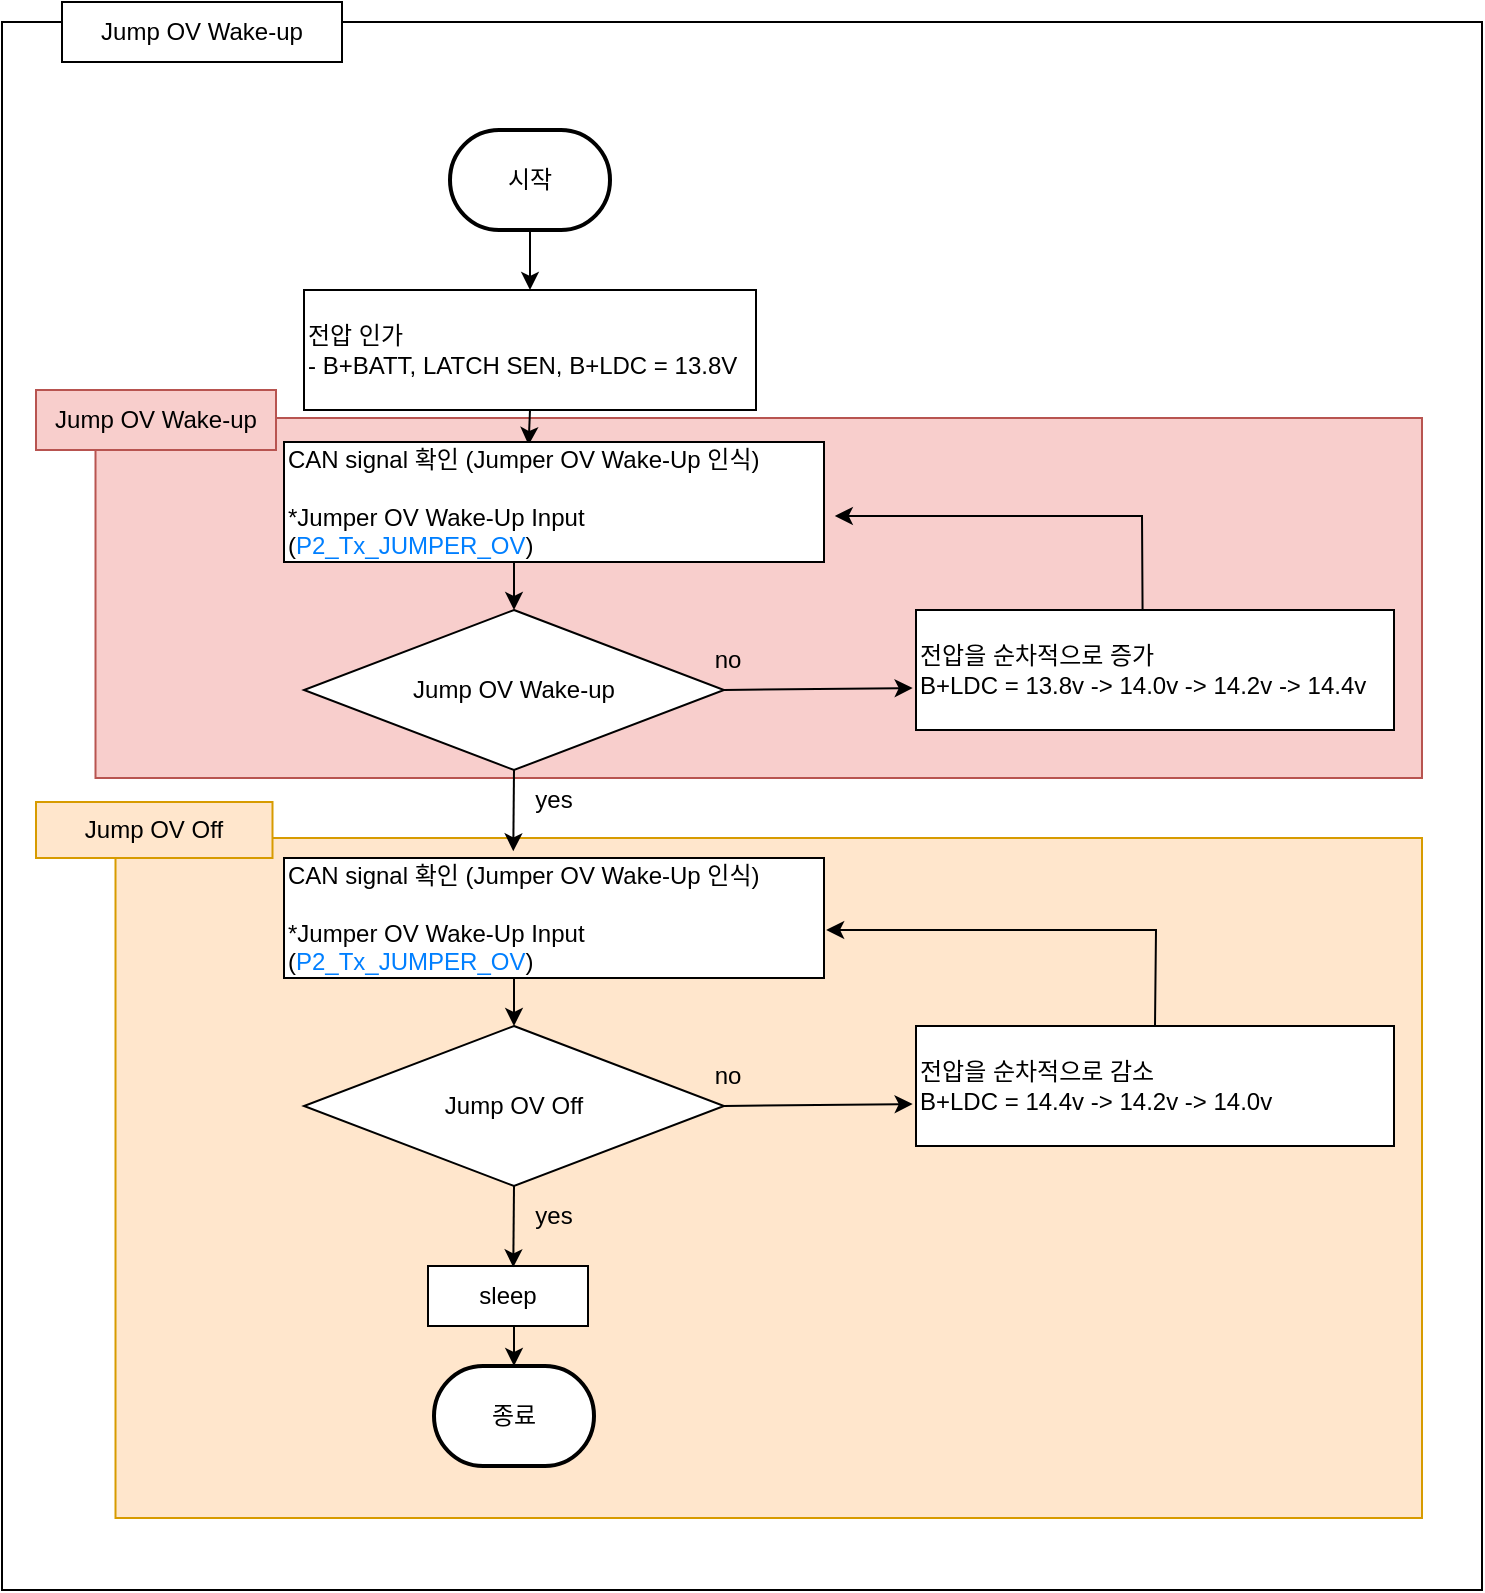 <mxfile version="22.1.21" type="github">
  <diagram name="페이지-1" id="fEnY4iOkhv4XJhf2eD4B">
    <mxGraphModel dx="1647" dy="-150" grid="1" gridSize="10" guides="1" tooltips="1" connect="1" arrows="1" fold="1" page="1" pageScale="1" pageWidth="827" pageHeight="1169" math="0" shadow="0">
      <root>
        <mxCell id="0" />
        <mxCell id="1" parent="0" />
        <mxCell id="4ckRqdpDPiqs74uObfjG-1" value="" style="rounded=0;whiteSpace=wrap;html=1;" parent="1" vertex="1">
          <mxGeometry x="40" y="1206" width="740" height="784" as="geometry" />
        </mxCell>
        <mxCell id="4ckRqdpDPiqs74uObfjG-11" value="Jump OV Wake-up" style="rounded=0;whiteSpace=wrap;html=1;" parent="1" vertex="1">
          <mxGeometry x="70" y="1196" width="140" height="30" as="geometry" />
        </mxCell>
        <mxCell id="4ckRqdpDPiqs74uObfjG-49" value="" style="rounded=0;whiteSpace=wrap;html=1;fillColor=#f8cecc;strokeColor=#b85450;" parent="1" vertex="1">
          <mxGeometry x="86.75" y="1404" width="663.25" height="180" as="geometry" />
        </mxCell>
        <mxCell id="4ckRqdpDPiqs74uObfjG-50" value="&lt;span style=&quot;color: rgb(0, 0, 0); font-family: Helvetica; font-size: 12px; font-style: normal; font-variant-ligatures: normal; font-variant-caps: normal; font-weight: 400; letter-spacing: normal; orphans: 2; text-align: center; text-indent: 0px; text-transform: none; widows: 2; word-spacing: 0px; -webkit-text-stroke-width: 0px; text-decoration-thickness: initial; text-decoration-style: initial; text-decoration-color: initial; float: none; display: inline !important;&quot;&gt;Jump OV Wake-up&lt;br&gt;&lt;/span&gt;" style="rounded=0;whiteSpace=wrap;html=1;fillColor=#f8cecc;strokeColor=#b85450;fillStyle=solid;labelBackgroundColor=none;" parent="1" vertex="1">
          <mxGeometry x="57" y="1390" width="120" height="30" as="geometry" />
        </mxCell>
        <mxCell id="4ckRqdpDPiqs74uObfjG-51" value="" style="rounded=0;whiteSpace=wrap;html=1;fillColor=#ffe6cc;strokeColor=#d79b00;" parent="1" vertex="1">
          <mxGeometry x="96.75" y="1614" width="653.25" height="340" as="geometry" />
        </mxCell>
        <mxCell id="4ckRqdpDPiqs74uObfjG-52" value="&lt;span style=&quot;color: rgb(0, 0, 0); font-family: Helvetica; font-size: 12px; font-style: normal; font-variant-ligatures: normal; font-variant-caps: normal; font-weight: 400; letter-spacing: normal; orphans: 2; text-align: center; text-indent: 0px; text-transform: none; widows: 2; word-spacing: 0px; -webkit-text-stroke-width: 0px; text-decoration-thickness: initial; text-decoration-style: initial; text-decoration-color: initial; float: none; display: inline !important;&quot;&gt;Jump OV Off&lt;br&gt;&lt;/span&gt;" style="rounded=0;whiteSpace=wrap;html=1;fillColor=#ffe6cc;strokeColor=#d79b00;labelBackgroundColor=none;" parent="1" vertex="1">
          <mxGeometry x="57" y="1596" width="118.25" height="28" as="geometry" />
        </mxCell>
        <mxCell id="4ckRqdpDPiqs74uObfjG-2" value="시작" style="strokeWidth=2;html=1;shape=mxgraph.flowchart.terminator;whiteSpace=wrap;" parent="1" vertex="1">
          <mxGeometry x="264" y="1260" width="80" height="50" as="geometry" />
        </mxCell>
        <mxCell id="4ckRqdpDPiqs74uObfjG-4" value="전압 인가&lt;br&gt;- B+BATT, LATCH SEN, B+LDC = 13.8V" style="rounded=0;whiteSpace=wrap;html=1;align=left;" parent="1" vertex="1">
          <mxGeometry x="191" y="1340" width="226" height="60" as="geometry" />
        </mxCell>
        <mxCell id="4ckRqdpDPiqs74uObfjG-5" value="Jump OV Wake-up" style="rhombus;whiteSpace=wrap;html=1;" parent="1" vertex="1">
          <mxGeometry x="191" y="1500" width="210" height="80" as="geometry" />
        </mxCell>
        <mxCell id="4ckRqdpDPiqs74uObfjG-6" value="" style="endArrow=classic;html=1;rounded=0;exitX=0.5;exitY=1;exitDx=0;exitDy=0;entryX=0.5;entryY=0;entryDx=0;entryDy=0;" parent="1" target="4ckRqdpDPiqs74uObfjG-5" edge="1">
          <mxGeometry width="50" height="50" relative="1" as="geometry">
            <mxPoint x="296" y="1460" as="sourcePoint" />
            <mxPoint x="502" y="1420" as="targetPoint" />
          </mxGeometry>
        </mxCell>
        <mxCell id="4ckRqdpDPiqs74uObfjG-7" value="" style="endArrow=classic;html=1;rounded=0;exitX=0.5;exitY=1;exitDx=0;exitDy=0;exitPerimeter=0;entryX=0.5;entryY=0;entryDx=0;entryDy=0;" parent="1" source="4ckRqdpDPiqs74uObfjG-2" target="4ckRqdpDPiqs74uObfjG-4" edge="1">
          <mxGeometry width="50" height="50" relative="1" as="geometry">
            <mxPoint x="30" y="1360" as="sourcePoint" />
            <mxPoint x="80" y="1310" as="targetPoint" />
          </mxGeometry>
        </mxCell>
        <mxCell id="4ckRqdpDPiqs74uObfjG-9" value="전압을 순차적으로 증가&lt;br&gt;B+LDC = 13.8v -&amp;gt; 14.0v -&amp;gt; 14.2v -&amp;gt; 14.4v" style="rounded=0;whiteSpace=wrap;html=1;align=left;" parent="1" vertex="1">
          <mxGeometry x="497" y="1500" width="239" height="60" as="geometry" />
        </mxCell>
        <mxCell id="4ckRqdpDPiqs74uObfjG-10" value="" style="endArrow=classic;html=1;rounded=0;exitX=1;exitY=0.5;exitDx=0;exitDy=0;entryX=-0.007;entryY=0.65;entryDx=0;entryDy=0;entryPerimeter=0;" parent="1" source="4ckRqdpDPiqs74uObfjG-5" target="4ckRqdpDPiqs74uObfjG-9" edge="1">
          <mxGeometry width="50" height="50" relative="1" as="geometry">
            <mxPoint x="507" y="1470" as="sourcePoint" />
            <mxPoint x="557" y="1420" as="targetPoint" />
          </mxGeometry>
        </mxCell>
        <mxCell id="4ckRqdpDPiqs74uObfjG-13" value="" style="endArrow=classic;html=1;rounded=0;exitX=0.5;exitY=1;exitDx=0;exitDy=0;entryX=0.533;entryY=0.022;entryDx=0;entryDy=0;entryPerimeter=0;" parent="1" source="4ckRqdpDPiqs74uObfjG-5" edge="1">
          <mxGeometry width="50" height="50" relative="1" as="geometry">
            <mxPoint x="93" y="1600" as="sourcePoint" />
            <mxPoint x="295.64" y="1620.66" as="targetPoint" />
          </mxGeometry>
        </mxCell>
        <mxCell id="4ckRqdpDPiqs74uObfjG-14" value="yes" style="text;html=1;strokeColor=none;fillColor=none;align=center;verticalAlign=middle;whiteSpace=wrap;rounded=0;" parent="1" vertex="1">
          <mxGeometry x="286" y="1580" width="60" height="30" as="geometry" />
        </mxCell>
        <mxCell id="4ckRqdpDPiqs74uObfjG-15" value="no" style="text;html=1;strokeColor=none;fillColor=none;align=center;verticalAlign=middle;whiteSpace=wrap;rounded=0;" parent="1" vertex="1">
          <mxGeometry x="373" y="1510" width="60" height="30" as="geometry" />
        </mxCell>
        <mxCell id="4ckRqdpDPiqs74uObfjG-16" value="" style="endArrow=classic;html=1;rounded=0;exitX=0.474;exitY=-0.009;exitDx=0;exitDy=0;entryX=1.02;entryY=0.616;entryDx=0;entryDy=0;entryPerimeter=0;exitPerimeter=0;" parent="1" source="4ckRqdpDPiqs74uObfjG-9" target="4ckRqdpDPiqs74uObfjG-18" edge="1">
          <mxGeometry width="50" height="50" relative="1" as="geometry">
            <mxPoint x="632" y="1500" as="sourcePoint" />
            <mxPoint x="434" y="1450" as="targetPoint" />
            <Array as="points">
              <mxPoint x="610" y="1453" />
            </Array>
          </mxGeometry>
        </mxCell>
        <mxCell id="4ckRqdpDPiqs74uObfjG-17" value="" style="endArrow=classic;html=1;rounded=0;exitX=0.5;exitY=1;exitDx=0;exitDy=0;entryX=0.453;entryY=0.025;entryDx=0;entryDy=0;entryPerimeter=0;" parent="1" source="4ckRqdpDPiqs74uObfjG-4" target="4ckRqdpDPiqs74uObfjG-18" edge="1">
          <mxGeometry width="50" height="50" relative="1" as="geometry">
            <mxPoint x="521" y="1410" as="sourcePoint" />
            <mxPoint x="304.56" y="1419.7" as="targetPoint" />
          </mxGeometry>
        </mxCell>
        <mxCell id="4ckRqdpDPiqs74uObfjG-18" value="CAN signal 확인 (Jumper OV Wake-Up&amp;nbsp;인식)&lt;br&gt;&lt;br&gt;*Jumper OV Wake-Up&amp;nbsp;Input&amp;nbsp;&lt;br&gt;(&lt;font color=&quot;#007fff&quot;&gt;P2_Tx_JUMPER_OV&lt;/font&gt;)" style="rounded=0;whiteSpace=wrap;html=1;align=left;" parent="1" vertex="1">
          <mxGeometry x="181" y="1416" width="270" height="60" as="geometry" />
        </mxCell>
        <mxCell id="4ckRqdpDPiqs74uObfjG-37" value="종료" style="strokeWidth=2;html=1;shape=mxgraph.flowchart.terminator;whiteSpace=wrap;" parent="1" vertex="1">
          <mxGeometry x="256" y="1878" width="80" height="50" as="geometry" />
        </mxCell>
        <mxCell id="4ckRqdpDPiqs74uObfjG-38" value="Jump OV Off" style="rhombus;whiteSpace=wrap;html=1;" parent="1" vertex="1">
          <mxGeometry x="191" y="1708" width="210" height="80" as="geometry" />
        </mxCell>
        <mxCell id="4ckRqdpDPiqs74uObfjG-39" value="" style="endArrow=classic;html=1;rounded=0;exitX=0.5;exitY=1;exitDx=0;exitDy=0;entryX=0.5;entryY=0;entryDx=0;entryDy=0;" parent="1" target="4ckRqdpDPiqs74uObfjG-38" edge="1">
          <mxGeometry width="50" height="50" relative="1" as="geometry">
            <mxPoint x="296" y="1668" as="sourcePoint" />
            <mxPoint x="502" y="1628" as="targetPoint" />
          </mxGeometry>
        </mxCell>
        <mxCell id="4ckRqdpDPiqs74uObfjG-40" value="" style="endArrow=classic;html=1;rounded=0;exitX=0.5;exitY=1;exitDx=0;exitDy=0;entryX=0.5;entryY=0;entryDx=0;entryDy=0;entryPerimeter=0;" parent="1" target="4ckRqdpDPiqs74uObfjG-37" edge="1">
          <mxGeometry width="50" height="50" relative="1" as="geometry">
            <mxPoint x="296" y="1858" as="sourcePoint" />
            <mxPoint x="82" y="1808" as="targetPoint" />
          </mxGeometry>
        </mxCell>
        <mxCell id="4ckRqdpDPiqs74uObfjG-41" value="전압을 순차적으로 감소&lt;br style=&quot;border-color: var(--border-color);&quot;&gt;B+LDC = 14.4v -&amp;gt; 14.2v -&amp;gt; 14.0v" style="rounded=0;whiteSpace=wrap;html=1;align=left;" parent="1" vertex="1">
          <mxGeometry x="497" y="1708" width="239" height="60" as="geometry" />
        </mxCell>
        <mxCell id="4ckRqdpDPiqs74uObfjG-42" value="" style="endArrow=classic;html=1;rounded=0;exitX=1;exitY=0.5;exitDx=0;exitDy=0;entryX=-0.007;entryY=0.65;entryDx=0;entryDy=0;entryPerimeter=0;" parent="1" source="4ckRqdpDPiqs74uObfjG-38" target="4ckRqdpDPiqs74uObfjG-41" edge="1">
          <mxGeometry width="50" height="50" relative="1" as="geometry">
            <mxPoint x="507" y="1678" as="sourcePoint" />
            <mxPoint x="557" y="1628" as="targetPoint" />
          </mxGeometry>
        </mxCell>
        <mxCell id="4ckRqdpDPiqs74uObfjG-43" value="sleep" style="rounded=0;whiteSpace=wrap;html=1;align=center;" parent="1" vertex="1">
          <mxGeometry x="253" y="1828" width="80" height="30" as="geometry" />
        </mxCell>
        <mxCell id="4ckRqdpDPiqs74uObfjG-44" value="" style="endArrow=classic;html=1;rounded=0;exitX=0.5;exitY=1;exitDx=0;exitDy=0;entryX=0.533;entryY=0.022;entryDx=0;entryDy=0;entryPerimeter=0;" parent="1" source="4ckRqdpDPiqs74uObfjG-38" target="4ckRqdpDPiqs74uObfjG-43" edge="1">
          <mxGeometry width="50" height="50" relative="1" as="geometry">
            <mxPoint x="93" y="1808" as="sourcePoint" />
            <mxPoint x="143" y="1758" as="targetPoint" />
          </mxGeometry>
        </mxCell>
        <mxCell id="4ckRqdpDPiqs74uObfjG-45" value="yes" style="text;html=1;strokeColor=none;fillColor=none;align=center;verticalAlign=middle;whiteSpace=wrap;rounded=0;" parent="1" vertex="1">
          <mxGeometry x="286" y="1788" width="60" height="30" as="geometry" />
        </mxCell>
        <mxCell id="4ckRqdpDPiqs74uObfjG-46" value="no" style="text;html=1;strokeColor=none;fillColor=none;align=center;verticalAlign=middle;whiteSpace=wrap;rounded=0;" parent="1" vertex="1">
          <mxGeometry x="373" y="1718" width="60" height="30" as="geometry" />
        </mxCell>
        <mxCell id="4ckRqdpDPiqs74uObfjG-47" value="" style="endArrow=classic;html=1;rounded=0;exitX=0.5;exitY=0;exitDx=0;exitDy=0;entryX=1.004;entryY=0.599;entryDx=0;entryDy=0;entryPerimeter=0;" parent="1" source="4ckRqdpDPiqs74uObfjG-41" target="4ckRqdpDPiqs74uObfjG-48" edge="1">
          <mxGeometry width="50" height="50" relative="1" as="geometry">
            <mxPoint x="632" y="1708" as="sourcePoint" />
            <mxPoint x="434" y="1658" as="targetPoint" />
            <Array as="points">
              <mxPoint x="617" y="1660" />
            </Array>
          </mxGeometry>
        </mxCell>
        <mxCell id="4ckRqdpDPiqs74uObfjG-48" value="CAN signal 확인 (Jumper OV Wake-Up&amp;nbsp;인식)&lt;br style=&quot;border-color: var(--border-color);&quot;&gt;&lt;br style=&quot;border-color: var(--border-color);&quot;&gt;*Jumper OV Wake-Up&amp;nbsp;Input&amp;nbsp;&lt;br style=&quot;border-color: var(--border-color);&quot;&gt;(&lt;font style=&quot;border-color: var(--border-color);&quot; color=&quot;#007fff&quot;&gt;P2_Tx_JUMPER_OV&lt;/font&gt;)" style="rounded=0;whiteSpace=wrap;html=1;align=left;" parent="1" vertex="1">
          <mxGeometry x="181" y="1624" width="270" height="60" as="geometry" />
        </mxCell>
      </root>
    </mxGraphModel>
  </diagram>
</mxfile>
